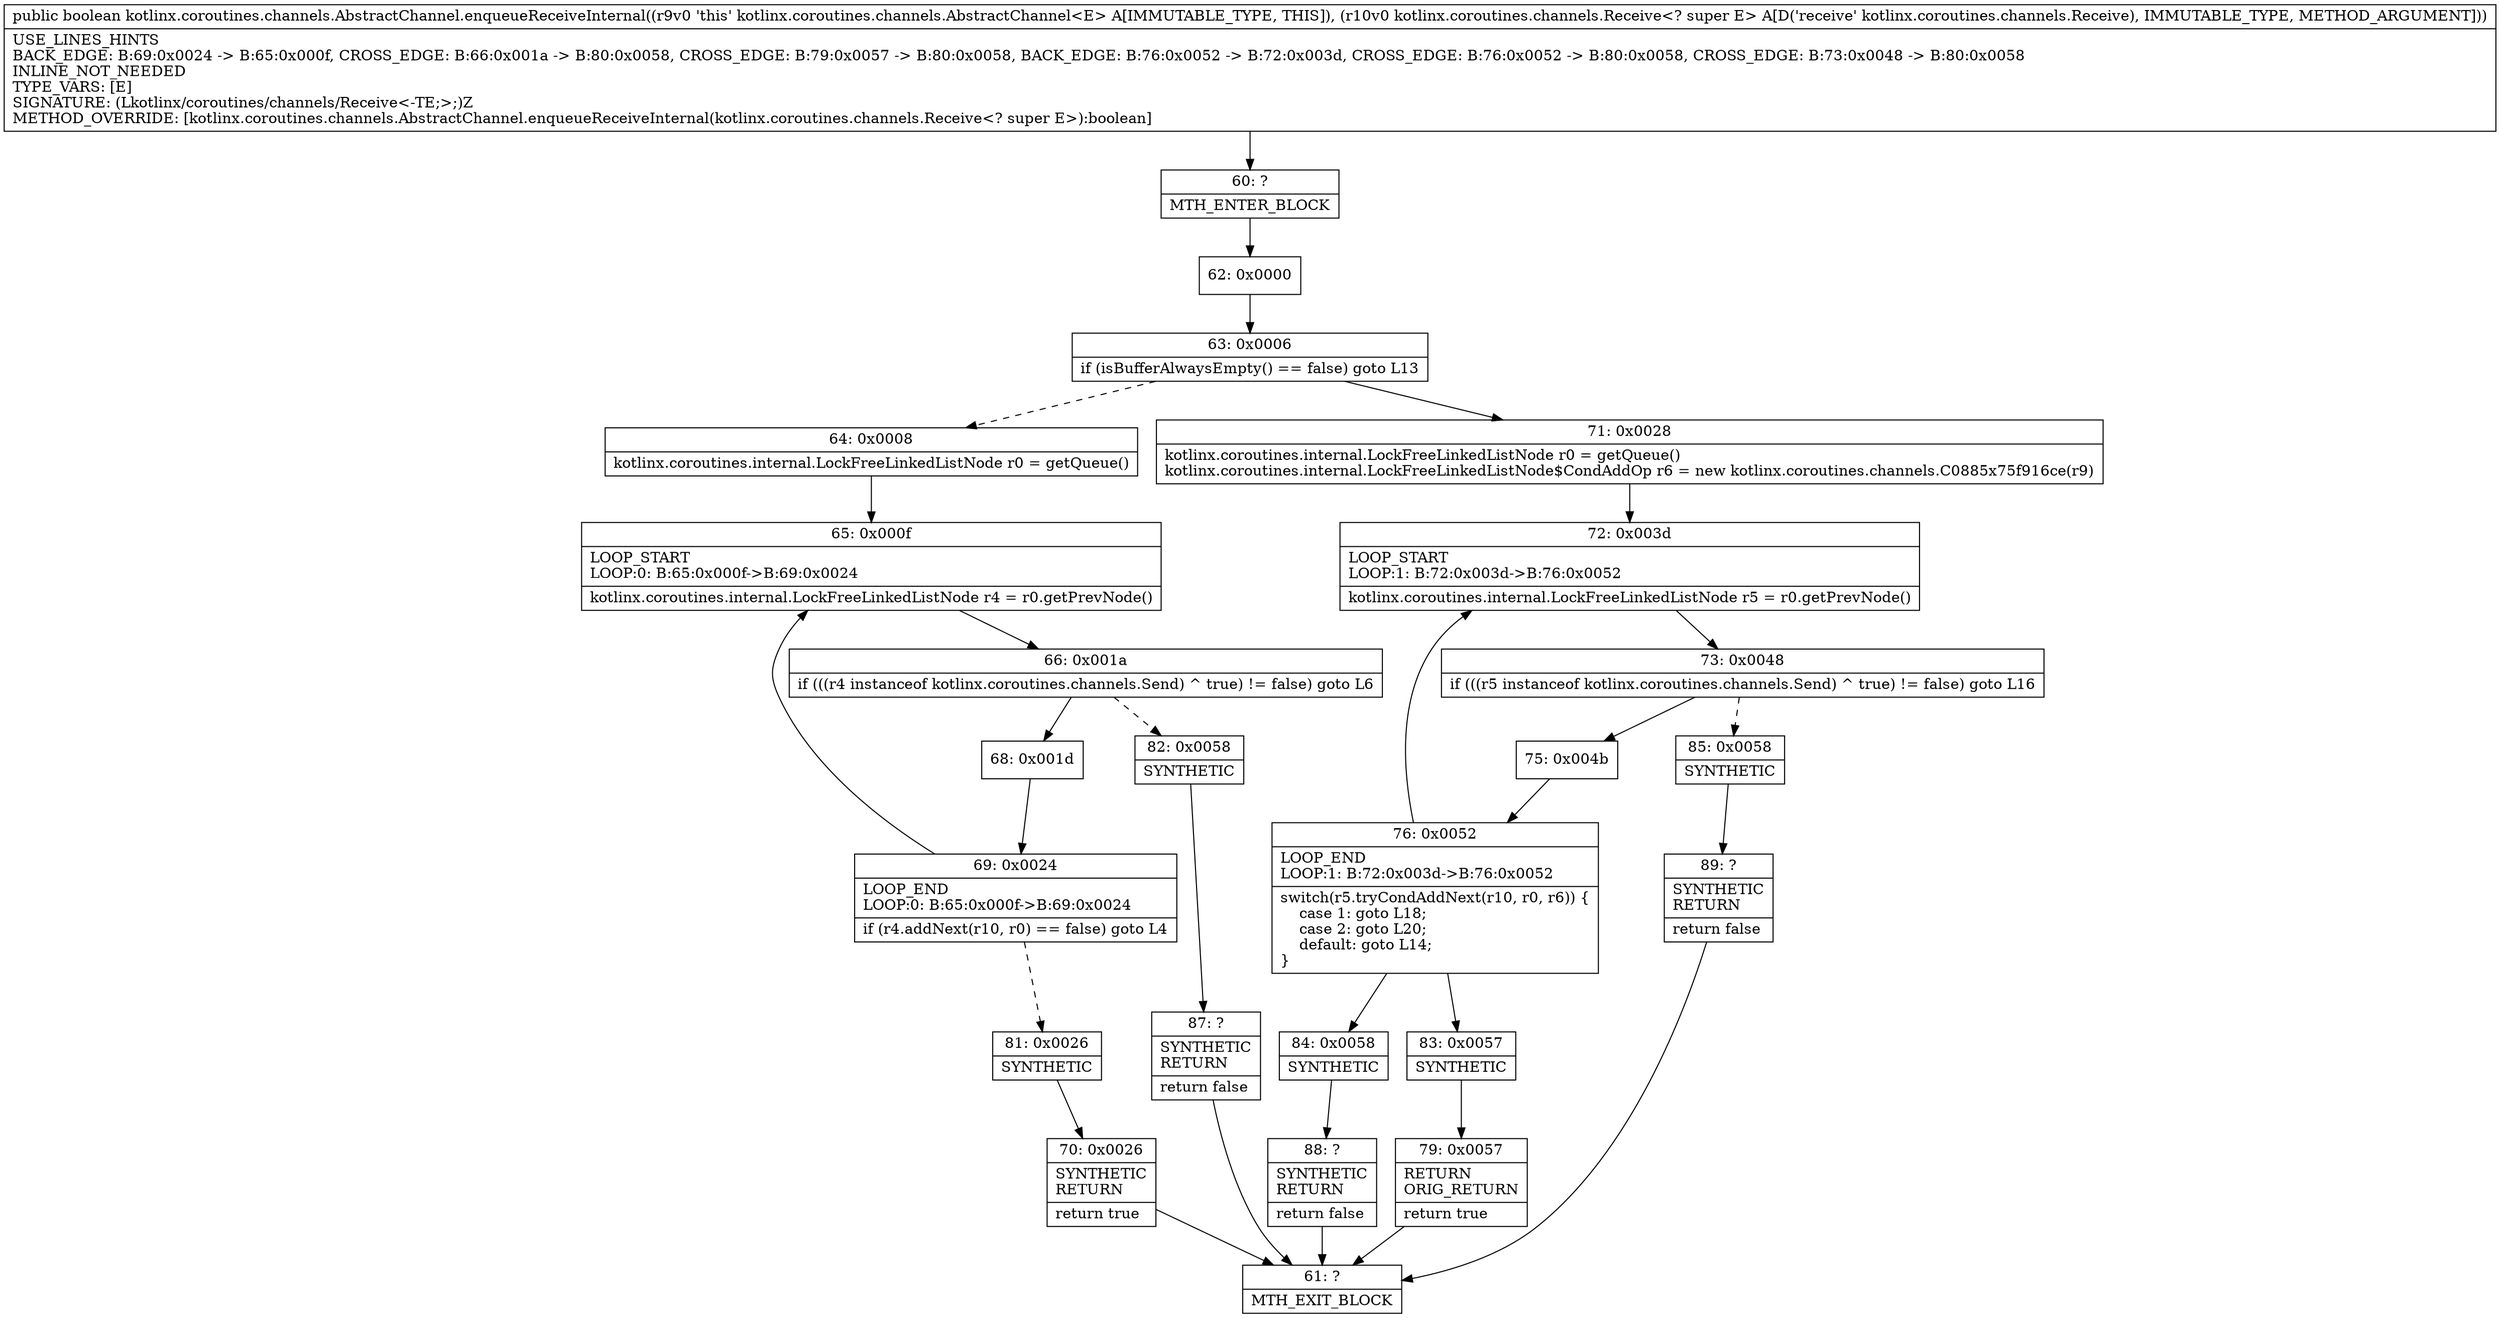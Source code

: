 digraph "CFG forkotlinx.coroutines.channels.AbstractChannel.enqueueReceiveInternal(Lkotlinx\/coroutines\/channels\/Receive;)Z" {
Node_60 [shape=record,label="{60\:\ ?|MTH_ENTER_BLOCK\l}"];
Node_62 [shape=record,label="{62\:\ 0x0000}"];
Node_63 [shape=record,label="{63\:\ 0x0006|if (isBufferAlwaysEmpty() == false) goto L13\l}"];
Node_64 [shape=record,label="{64\:\ 0x0008|kotlinx.coroutines.internal.LockFreeLinkedListNode r0 = getQueue()\l}"];
Node_65 [shape=record,label="{65\:\ 0x000f|LOOP_START\lLOOP:0: B:65:0x000f\-\>B:69:0x0024\l|kotlinx.coroutines.internal.LockFreeLinkedListNode r4 = r0.getPrevNode()\l}"];
Node_66 [shape=record,label="{66\:\ 0x001a|if (((r4 instanceof kotlinx.coroutines.channels.Send) ^ true) != false) goto L6\l}"];
Node_68 [shape=record,label="{68\:\ 0x001d}"];
Node_69 [shape=record,label="{69\:\ 0x0024|LOOP_END\lLOOP:0: B:65:0x000f\-\>B:69:0x0024\l|if (r4.addNext(r10, r0) == false) goto L4\l}"];
Node_81 [shape=record,label="{81\:\ 0x0026|SYNTHETIC\l}"];
Node_70 [shape=record,label="{70\:\ 0x0026|SYNTHETIC\lRETURN\l|return true\l}"];
Node_61 [shape=record,label="{61\:\ ?|MTH_EXIT_BLOCK\l}"];
Node_82 [shape=record,label="{82\:\ 0x0058|SYNTHETIC\l}"];
Node_87 [shape=record,label="{87\:\ ?|SYNTHETIC\lRETURN\l|return false\l}"];
Node_71 [shape=record,label="{71\:\ 0x0028|kotlinx.coroutines.internal.LockFreeLinkedListNode r0 = getQueue()\lkotlinx.coroutines.internal.LockFreeLinkedListNode$CondAddOp r6 = new kotlinx.coroutines.channels.C0885x75f916ce(r9)\l}"];
Node_72 [shape=record,label="{72\:\ 0x003d|LOOP_START\lLOOP:1: B:72:0x003d\-\>B:76:0x0052\l|kotlinx.coroutines.internal.LockFreeLinkedListNode r5 = r0.getPrevNode()\l}"];
Node_73 [shape=record,label="{73\:\ 0x0048|if (((r5 instanceof kotlinx.coroutines.channels.Send) ^ true) != false) goto L16\l}"];
Node_75 [shape=record,label="{75\:\ 0x004b}"];
Node_76 [shape=record,label="{76\:\ 0x0052|LOOP_END\lLOOP:1: B:72:0x003d\-\>B:76:0x0052\l|switch(r5.tryCondAddNext(r10, r0, r6)) \{\l    case 1: goto L18;\l    case 2: goto L20;\l    default: goto L14;\l\}\l}"];
Node_83 [shape=record,label="{83\:\ 0x0057|SYNTHETIC\l}"];
Node_79 [shape=record,label="{79\:\ 0x0057|RETURN\lORIG_RETURN\l|return true\l}"];
Node_84 [shape=record,label="{84\:\ 0x0058|SYNTHETIC\l}"];
Node_88 [shape=record,label="{88\:\ ?|SYNTHETIC\lRETURN\l|return false\l}"];
Node_85 [shape=record,label="{85\:\ 0x0058|SYNTHETIC\l}"];
Node_89 [shape=record,label="{89\:\ ?|SYNTHETIC\lRETURN\l|return false\l}"];
MethodNode[shape=record,label="{public boolean kotlinx.coroutines.channels.AbstractChannel.enqueueReceiveInternal((r9v0 'this' kotlinx.coroutines.channels.AbstractChannel\<E\> A[IMMUTABLE_TYPE, THIS]), (r10v0 kotlinx.coroutines.channels.Receive\<? super E\> A[D('receive' kotlinx.coroutines.channels.Receive), IMMUTABLE_TYPE, METHOD_ARGUMENT]))  | USE_LINES_HINTS\lBACK_EDGE: B:69:0x0024 \-\> B:65:0x000f, CROSS_EDGE: B:66:0x001a \-\> B:80:0x0058, CROSS_EDGE: B:79:0x0057 \-\> B:80:0x0058, BACK_EDGE: B:76:0x0052 \-\> B:72:0x003d, CROSS_EDGE: B:76:0x0052 \-\> B:80:0x0058, CROSS_EDGE: B:73:0x0048 \-\> B:80:0x0058\lINLINE_NOT_NEEDED\lTYPE_VARS: [E]\lSIGNATURE: (Lkotlinx\/coroutines\/channels\/Receive\<\-TE;\>;)Z\lMETHOD_OVERRIDE: [kotlinx.coroutines.channels.AbstractChannel.enqueueReceiveInternal(kotlinx.coroutines.channels.Receive\<? super E\>):boolean]\l}"];
MethodNode -> Node_60;Node_60 -> Node_62;
Node_62 -> Node_63;
Node_63 -> Node_64[style=dashed];
Node_63 -> Node_71;
Node_64 -> Node_65;
Node_65 -> Node_66;
Node_66 -> Node_68;
Node_66 -> Node_82[style=dashed];
Node_68 -> Node_69;
Node_69 -> Node_65;
Node_69 -> Node_81[style=dashed];
Node_81 -> Node_70;
Node_70 -> Node_61;
Node_82 -> Node_87;
Node_87 -> Node_61;
Node_71 -> Node_72;
Node_72 -> Node_73;
Node_73 -> Node_75;
Node_73 -> Node_85[style=dashed];
Node_75 -> Node_76;
Node_76 -> Node_72;
Node_76 -> Node_83;
Node_76 -> Node_84;
Node_83 -> Node_79;
Node_79 -> Node_61;
Node_84 -> Node_88;
Node_88 -> Node_61;
Node_85 -> Node_89;
Node_89 -> Node_61;
}

